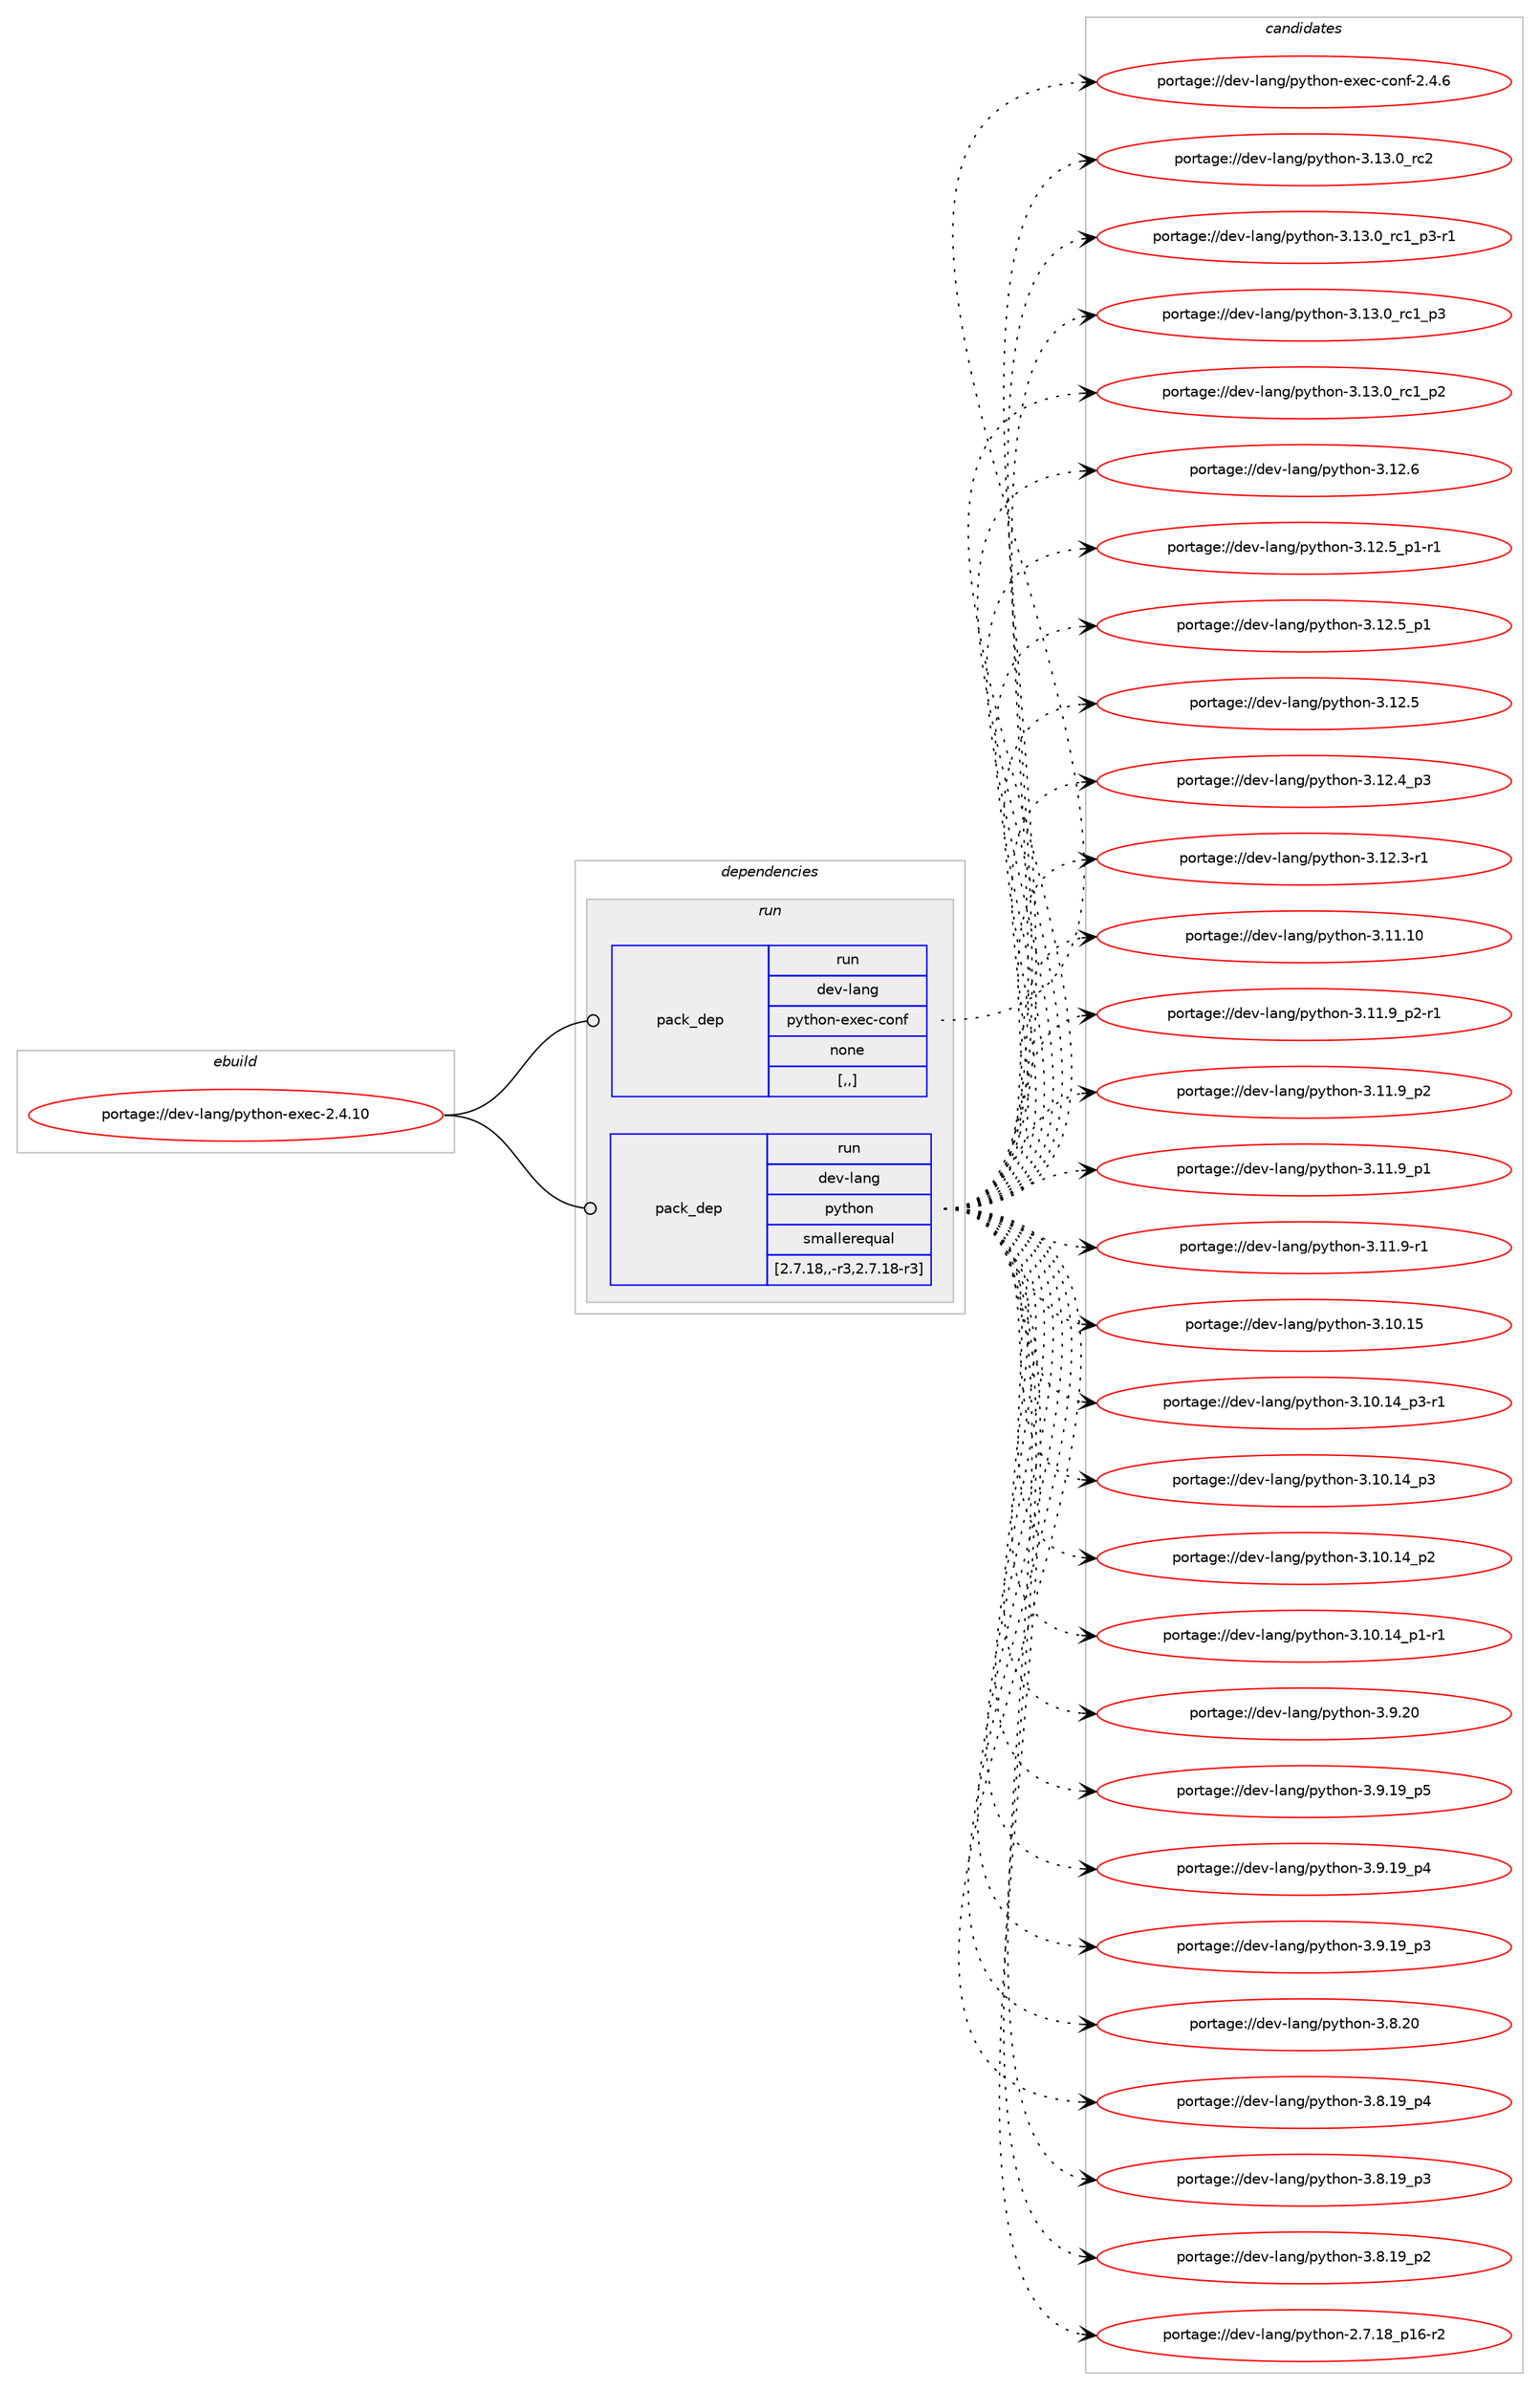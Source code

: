 digraph prolog {

# *************
# Graph options
# *************

newrank=true;
concentrate=true;
compound=true;
graph [rankdir=LR,fontname=Helvetica,fontsize=10,ranksep=1.5];#, ranksep=2.5, nodesep=0.2];
edge  [arrowhead=vee];
node  [fontname=Helvetica,fontsize=10];

# **********
# The ebuild
# **********

subgraph cluster_leftcol {
color=gray;
label=<<i>ebuild</i>>;
id [label="portage://dev-lang/python-exec-2.4.10", color=red, width=4, href="../dev-lang/python-exec-2.4.10.svg"];
}

# ****************
# The dependencies
# ****************

subgraph cluster_midcol {
color=gray;
label=<<i>dependencies</i>>;
subgraph cluster_compile {
fillcolor="#eeeeee";
style=filled;
label=<<i>compile</i>>;
}
subgraph cluster_compileandrun {
fillcolor="#eeeeee";
style=filled;
label=<<i>compile and run</i>>;
}
subgraph cluster_run {
fillcolor="#eeeeee";
style=filled;
label=<<i>run</i>>;
subgraph pack437864 {
dependency596945 [label=<<TABLE BORDER="0" CELLBORDER="1" CELLSPACING="0" CELLPADDING="4" WIDTH="220"><TR><TD ROWSPAN="6" CELLPADDING="30">pack_dep</TD></TR><TR><TD WIDTH="110">run</TD></TR><TR><TD>dev-lang</TD></TR><TR><TD>python-exec-conf</TD></TR><TR><TD>none</TD></TR><TR><TD>[,,]</TD></TR></TABLE>>, shape=none, color=blue];
}
id:e -> dependency596945:w [weight=20,style="solid",arrowhead="odot"];
subgraph pack437865 {
dependency596946 [label=<<TABLE BORDER="0" CELLBORDER="1" CELLSPACING="0" CELLPADDING="4" WIDTH="220"><TR><TD ROWSPAN="6" CELLPADDING="30">pack_dep</TD></TR><TR><TD WIDTH="110">run</TD></TR><TR><TD>dev-lang</TD></TR><TR><TD>python</TD></TR><TR><TD>smallerequal</TD></TR><TR><TD>[2.7.18,,-r3,2.7.18-r3]</TD></TR></TABLE>>, shape=none, color=blue];
}
id:e -> dependency596946:w [weight=20,style="solid",arrowhead="odot"];
}
}

# **************
# The candidates
# **************

subgraph cluster_choices {
rank=same;
color=gray;
label=<<i>candidates</i>>;

subgraph choice437864 {
color=black;
nodesep=1;
choice10010111845108971101034711212111610411111045101120101994599111110102455046524654 [label="portage://dev-lang/python-exec-conf-2.4.6", color=red, width=4,href="../dev-lang/python-exec-conf-2.4.6.svg"];
dependency596945:e -> choice10010111845108971101034711212111610411111045101120101994599111110102455046524654:w [style=dotted,weight="100"];
}
subgraph choice437865 {
color=black;
nodesep=1;
choice10010111845108971101034711212111610411111045514649514648951149950 [label="portage://dev-lang/python-3.13.0_rc2", color=red, width=4,href="../dev-lang/python-3.13.0_rc2.svg"];
choice1001011184510897110103471121211161041111104551464951464895114994995112514511449 [label="portage://dev-lang/python-3.13.0_rc1_p3-r1", color=red, width=4,href="../dev-lang/python-3.13.0_rc1_p3-r1.svg"];
choice100101118451089711010347112121116104111110455146495146489511499499511251 [label="portage://dev-lang/python-3.13.0_rc1_p3", color=red, width=4,href="../dev-lang/python-3.13.0_rc1_p3.svg"];
choice100101118451089711010347112121116104111110455146495146489511499499511250 [label="portage://dev-lang/python-3.13.0_rc1_p2", color=red, width=4,href="../dev-lang/python-3.13.0_rc1_p2.svg"];
choice10010111845108971101034711212111610411111045514649504654 [label="portage://dev-lang/python-3.12.6", color=red, width=4,href="../dev-lang/python-3.12.6.svg"];
choice1001011184510897110103471121211161041111104551464950465395112494511449 [label="portage://dev-lang/python-3.12.5_p1-r1", color=red, width=4,href="../dev-lang/python-3.12.5_p1-r1.svg"];
choice100101118451089711010347112121116104111110455146495046539511249 [label="portage://dev-lang/python-3.12.5_p1", color=red, width=4,href="../dev-lang/python-3.12.5_p1.svg"];
choice10010111845108971101034711212111610411111045514649504653 [label="portage://dev-lang/python-3.12.5", color=red, width=4,href="../dev-lang/python-3.12.5.svg"];
choice100101118451089711010347112121116104111110455146495046529511251 [label="portage://dev-lang/python-3.12.4_p3", color=red, width=4,href="../dev-lang/python-3.12.4_p3.svg"];
choice100101118451089711010347112121116104111110455146495046514511449 [label="portage://dev-lang/python-3.12.3-r1", color=red, width=4,href="../dev-lang/python-3.12.3-r1.svg"];
choice1001011184510897110103471121211161041111104551464949464948 [label="portage://dev-lang/python-3.11.10", color=red, width=4,href="../dev-lang/python-3.11.10.svg"];
choice1001011184510897110103471121211161041111104551464949465795112504511449 [label="portage://dev-lang/python-3.11.9_p2-r1", color=red, width=4,href="../dev-lang/python-3.11.9_p2-r1.svg"];
choice100101118451089711010347112121116104111110455146494946579511250 [label="portage://dev-lang/python-3.11.9_p2", color=red, width=4,href="../dev-lang/python-3.11.9_p2.svg"];
choice100101118451089711010347112121116104111110455146494946579511249 [label="portage://dev-lang/python-3.11.9_p1", color=red, width=4,href="../dev-lang/python-3.11.9_p1.svg"];
choice100101118451089711010347112121116104111110455146494946574511449 [label="portage://dev-lang/python-3.11.9-r1", color=red, width=4,href="../dev-lang/python-3.11.9-r1.svg"];
choice1001011184510897110103471121211161041111104551464948464953 [label="portage://dev-lang/python-3.10.15", color=red, width=4,href="../dev-lang/python-3.10.15.svg"];
choice100101118451089711010347112121116104111110455146494846495295112514511449 [label="portage://dev-lang/python-3.10.14_p3-r1", color=red, width=4,href="../dev-lang/python-3.10.14_p3-r1.svg"];
choice10010111845108971101034711212111610411111045514649484649529511251 [label="portage://dev-lang/python-3.10.14_p3", color=red, width=4,href="../dev-lang/python-3.10.14_p3.svg"];
choice10010111845108971101034711212111610411111045514649484649529511250 [label="portage://dev-lang/python-3.10.14_p2", color=red, width=4,href="../dev-lang/python-3.10.14_p2.svg"];
choice100101118451089711010347112121116104111110455146494846495295112494511449 [label="portage://dev-lang/python-3.10.14_p1-r1", color=red, width=4,href="../dev-lang/python-3.10.14_p1-r1.svg"];
choice10010111845108971101034711212111610411111045514657465048 [label="portage://dev-lang/python-3.9.20", color=red, width=4,href="../dev-lang/python-3.9.20.svg"];
choice100101118451089711010347112121116104111110455146574649579511253 [label="portage://dev-lang/python-3.9.19_p5", color=red, width=4,href="../dev-lang/python-3.9.19_p5.svg"];
choice100101118451089711010347112121116104111110455146574649579511252 [label="portage://dev-lang/python-3.9.19_p4", color=red, width=4,href="../dev-lang/python-3.9.19_p4.svg"];
choice100101118451089711010347112121116104111110455146574649579511251 [label="portage://dev-lang/python-3.9.19_p3", color=red, width=4,href="../dev-lang/python-3.9.19_p3.svg"];
choice10010111845108971101034711212111610411111045514656465048 [label="portage://dev-lang/python-3.8.20", color=red, width=4,href="../dev-lang/python-3.8.20.svg"];
choice100101118451089711010347112121116104111110455146564649579511252 [label="portage://dev-lang/python-3.8.19_p4", color=red, width=4,href="../dev-lang/python-3.8.19_p4.svg"];
choice100101118451089711010347112121116104111110455146564649579511251 [label="portage://dev-lang/python-3.8.19_p3", color=red, width=4,href="../dev-lang/python-3.8.19_p3.svg"];
choice100101118451089711010347112121116104111110455146564649579511250 [label="portage://dev-lang/python-3.8.19_p2", color=red, width=4,href="../dev-lang/python-3.8.19_p2.svg"];
choice100101118451089711010347112121116104111110455046554649569511249544511450 [label="portage://dev-lang/python-2.7.18_p16-r2", color=red, width=4,href="../dev-lang/python-2.7.18_p16-r2.svg"];
dependency596946:e -> choice10010111845108971101034711212111610411111045514649514648951149950:w [style=dotted,weight="100"];
dependency596946:e -> choice1001011184510897110103471121211161041111104551464951464895114994995112514511449:w [style=dotted,weight="100"];
dependency596946:e -> choice100101118451089711010347112121116104111110455146495146489511499499511251:w [style=dotted,weight="100"];
dependency596946:e -> choice100101118451089711010347112121116104111110455146495146489511499499511250:w [style=dotted,weight="100"];
dependency596946:e -> choice10010111845108971101034711212111610411111045514649504654:w [style=dotted,weight="100"];
dependency596946:e -> choice1001011184510897110103471121211161041111104551464950465395112494511449:w [style=dotted,weight="100"];
dependency596946:e -> choice100101118451089711010347112121116104111110455146495046539511249:w [style=dotted,weight="100"];
dependency596946:e -> choice10010111845108971101034711212111610411111045514649504653:w [style=dotted,weight="100"];
dependency596946:e -> choice100101118451089711010347112121116104111110455146495046529511251:w [style=dotted,weight="100"];
dependency596946:e -> choice100101118451089711010347112121116104111110455146495046514511449:w [style=dotted,weight="100"];
dependency596946:e -> choice1001011184510897110103471121211161041111104551464949464948:w [style=dotted,weight="100"];
dependency596946:e -> choice1001011184510897110103471121211161041111104551464949465795112504511449:w [style=dotted,weight="100"];
dependency596946:e -> choice100101118451089711010347112121116104111110455146494946579511250:w [style=dotted,weight="100"];
dependency596946:e -> choice100101118451089711010347112121116104111110455146494946579511249:w [style=dotted,weight="100"];
dependency596946:e -> choice100101118451089711010347112121116104111110455146494946574511449:w [style=dotted,weight="100"];
dependency596946:e -> choice1001011184510897110103471121211161041111104551464948464953:w [style=dotted,weight="100"];
dependency596946:e -> choice100101118451089711010347112121116104111110455146494846495295112514511449:w [style=dotted,weight="100"];
dependency596946:e -> choice10010111845108971101034711212111610411111045514649484649529511251:w [style=dotted,weight="100"];
dependency596946:e -> choice10010111845108971101034711212111610411111045514649484649529511250:w [style=dotted,weight="100"];
dependency596946:e -> choice100101118451089711010347112121116104111110455146494846495295112494511449:w [style=dotted,weight="100"];
dependency596946:e -> choice10010111845108971101034711212111610411111045514657465048:w [style=dotted,weight="100"];
dependency596946:e -> choice100101118451089711010347112121116104111110455146574649579511253:w [style=dotted,weight="100"];
dependency596946:e -> choice100101118451089711010347112121116104111110455146574649579511252:w [style=dotted,weight="100"];
dependency596946:e -> choice100101118451089711010347112121116104111110455146574649579511251:w [style=dotted,weight="100"];
dependency596946:e -> choice10010111845108971101034711212111610411111045514656465048:w [style=dotted,weight="100"];
dependency596946:e -> choice100101118451089711010347112121116104111110455146564649579511252:w [style=dotted,weight="100"];
dependency596946:e -> choice100101118451089711010347112121116104111110455146564649579511251:w [style=dotted,weight="100"];
dependency596946:e -> choice100101118451089711010347112121116104111110455146564649579511250:w [style=dotted,weight="100"];
dependency596946:e -> choice100101118451089711010347112121116104111110455046554649569511249544511450:w [style=dotted,weight="100"];
}
}

}
